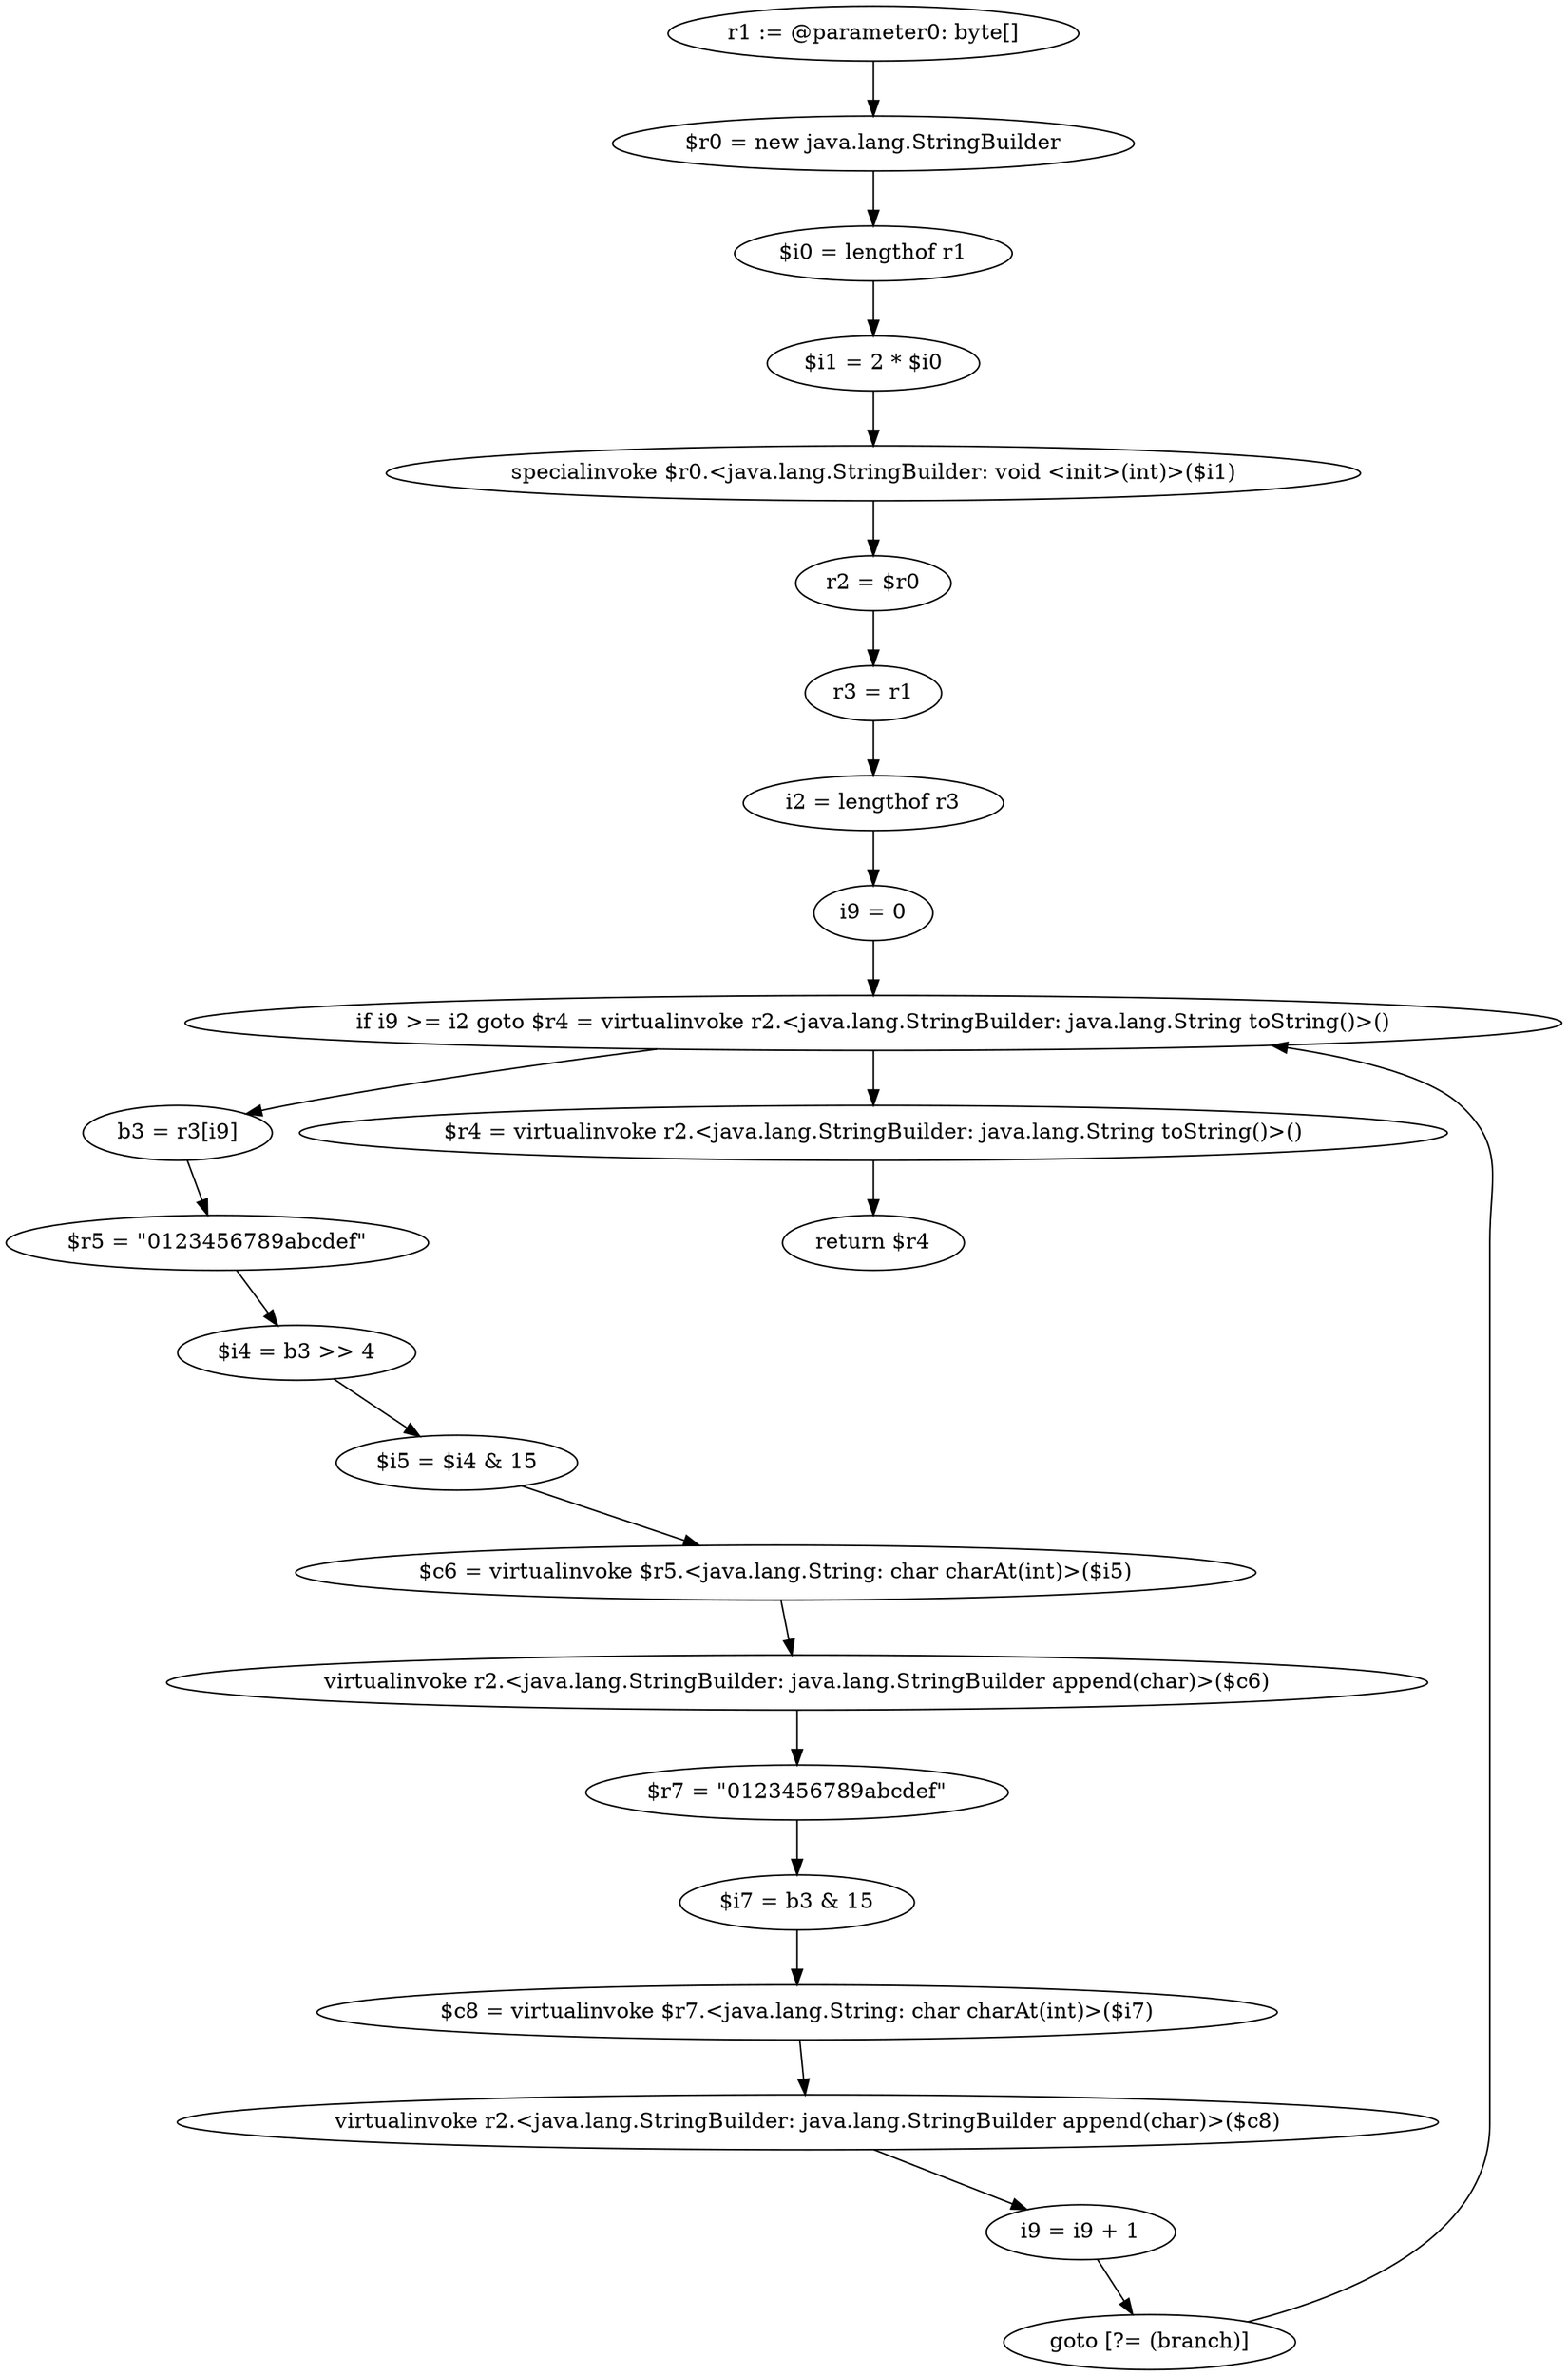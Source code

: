 digraph "unitGraph" {
    "r1 := @parameter0: byte[]"
    "$r0 = new java.lang.StringBuilder"
    "$i0 = lengthof r1"
    "$i1 = 2 * $i0"
    "specialinvoke $r0.<java.lang.StringBuilder: void <init>(int)>($i1)"
    "r2 = $r0"
    "r3 = r1"
    "i2 = lengthof r3"
    "i9 = 0"
    "if i9 >= i2 goto $r4 = virtualinvoke r2.<java.lang.StringBuilder: java.lang.String toString()>()"
    "b3 = r3[i9]"
    "$r5 = \"0123456789abcdef\""
    "$i4 = b3 >> 4"
    "$i5 = $i4 & 15"
    "$c6 = virtualinvoke $r5.<java.lang.String: char charAt(int)>($i5)"
    "virtualinvoke r2.<java.lang.StringBuilder: java.lang.StringBuilder append(char)>($c6)"
    "$r7 = \"0123456789abcdef\""
    "$i7 = b3 & 15"
    "$c8 = virtualinvoke $r7.<java.lang.String: char charAt(int)>($i7)"
    "virtualinvoke r2.<java.lang.StringBuilder: java.lang.StringBuilder append(char)>($c8)"
    "i9 = i9 + 1"
    "goto [?= (branch)]"
    "$r4 = virtualinvoke r2.<java.lang.StringBuilder: java.lang.String toString()>()"
    "return $r4"
    "r1 := @parameter0: byte[]"->"$r0 = new java.lang.StringBuilder";
    "$r0 = new java.lang.StringBuilder"->"$i0 = lengthof r1";
    "$i0 = lengthof r1"->"$i1 = 2 * $i0";
    "$i1 = 2 * $i0"->"specialinvoke $r0.<java.lang.StringBuilder: void <init>(int)>($i1)";
    "specialinvoke $r0.<java.lang.StringBuilder: void <init>(int)>($i1)"->"r2 = $r0";
    "r2 = $r0"->"r3 = r1";
    "r3 = r1"->"i2 = lengthof r3";
    "i2 = lengthof r3"->"i9 = 0";
    "i9 = 0"->"if i9 >= i2 goto $r4 = virtualinvoke r2.<java.lang.StringBuilder: java.lang.String toString()>()";
    "if i9 >= i2 goto $r4 = virtualinvoke r2.<java.lang.StringBuilder: java.lang.String toString()>()"->"b3 = r3[i9]";
    "if i9 >= i2 goto $r4 = virtualinvoke r2.<java.lang.StringBuilder: java.lang.String toString()>()"->"$r4 = virtualinvoke r2.<java.lang.StringBuilder: java.lang.String toString()>()";
    "b3 = r3[i9]"->"$r5 = \"0123456789abcdef\"";
    "$r5 = \"0123456789abcdef\""->"$i4 = b3 >> 4";
    "$i4 = b3 >> 4"->"$i5 = $i4 & 15";
    "$i5 = $i4 & 15"->"$c6 = virtualinvoke $r5.<java.lang.String: char charAt(int)>($i5)";
    "$c6 = virtualinvoke $r5.<java.lang.String: char charAt(int)>($i5)"->"virtualinvoke r2.<java.lang.StringBuilder: java.lang.StringBuilder append(char)>($c6)";
    "virtualinvoke r2.<java.lang.StringBuilder: java.lang.StringBuilder append(char)>($c6)"->"$r7 = \"0123456789abcdef\"";
    "$r7 = \"0123456789abcdef\""->"$i7 = b3 & 15";
    "$i7 = b3 & 15"->"$c8 = virtualinvoke $r7.<java.lang.String: char charAt(int)>($i7)";
    "$c8 = virtualinvoke $r7.<java.lang.String: char charAt(int)>($i7)"->"virtualinvoke r2.<java.lang.StringBuilder: java.lang.StringBuilder append(char)>($c8)";
    "virtualinvoke r2.<java.lang.StringBuilder: java.lang.StringBuilder append(char)>($c8)"->"i9 = i9 + 1";
    "i9 = i9 + 1"->"goto [?= (branch)]";
    "goto [?= (branch)]"->"if i9 >= i2 goto $r4 = virtualinvoke r2.<java.lang.StringBuilder: java.lang.String toString()>()";
    "$r4 = virtualinvoke r2.<java.lang.StringBuilder: java.lang.String toString()>()"->"return $r4";
}
